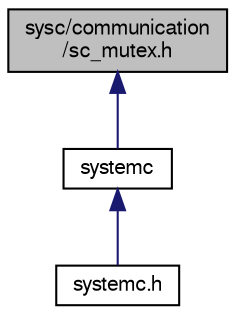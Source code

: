 digraph "sysc/communication/sc_mutex.h"
{
  edge [fontname="FreeSans",fontsize="10",labelfontname="FreeSans",labelfontsize="10"];
  node [fontname="FreeSans",fontsize="10",shape=record];
  Node56 [label="sysc/communication\l/sc_mutex.h",height=0.2,width=0.4,color="black", fillcolor="grey75", style="filled", fontcolor="black"];
  Node56 -> Node57 [dir="back",color="midnightblue",fontsize="10",style="solid",fontname="FreeSans"];
  Node57 [label="systemc",height=0.2,width=0.4,color="black", fillcolor="white", style="filled",URL="$a00401.html"];
  Node57 -> Node58 [dir="back",color="midnightblue",fontsize="10",style="solid",fontname="FreeSans"];
  Node58 [label="systemc.h",height=0.2,width=0.4,color="black", fillcolor="white", style="filled",URL="$a00404.html"];
}
